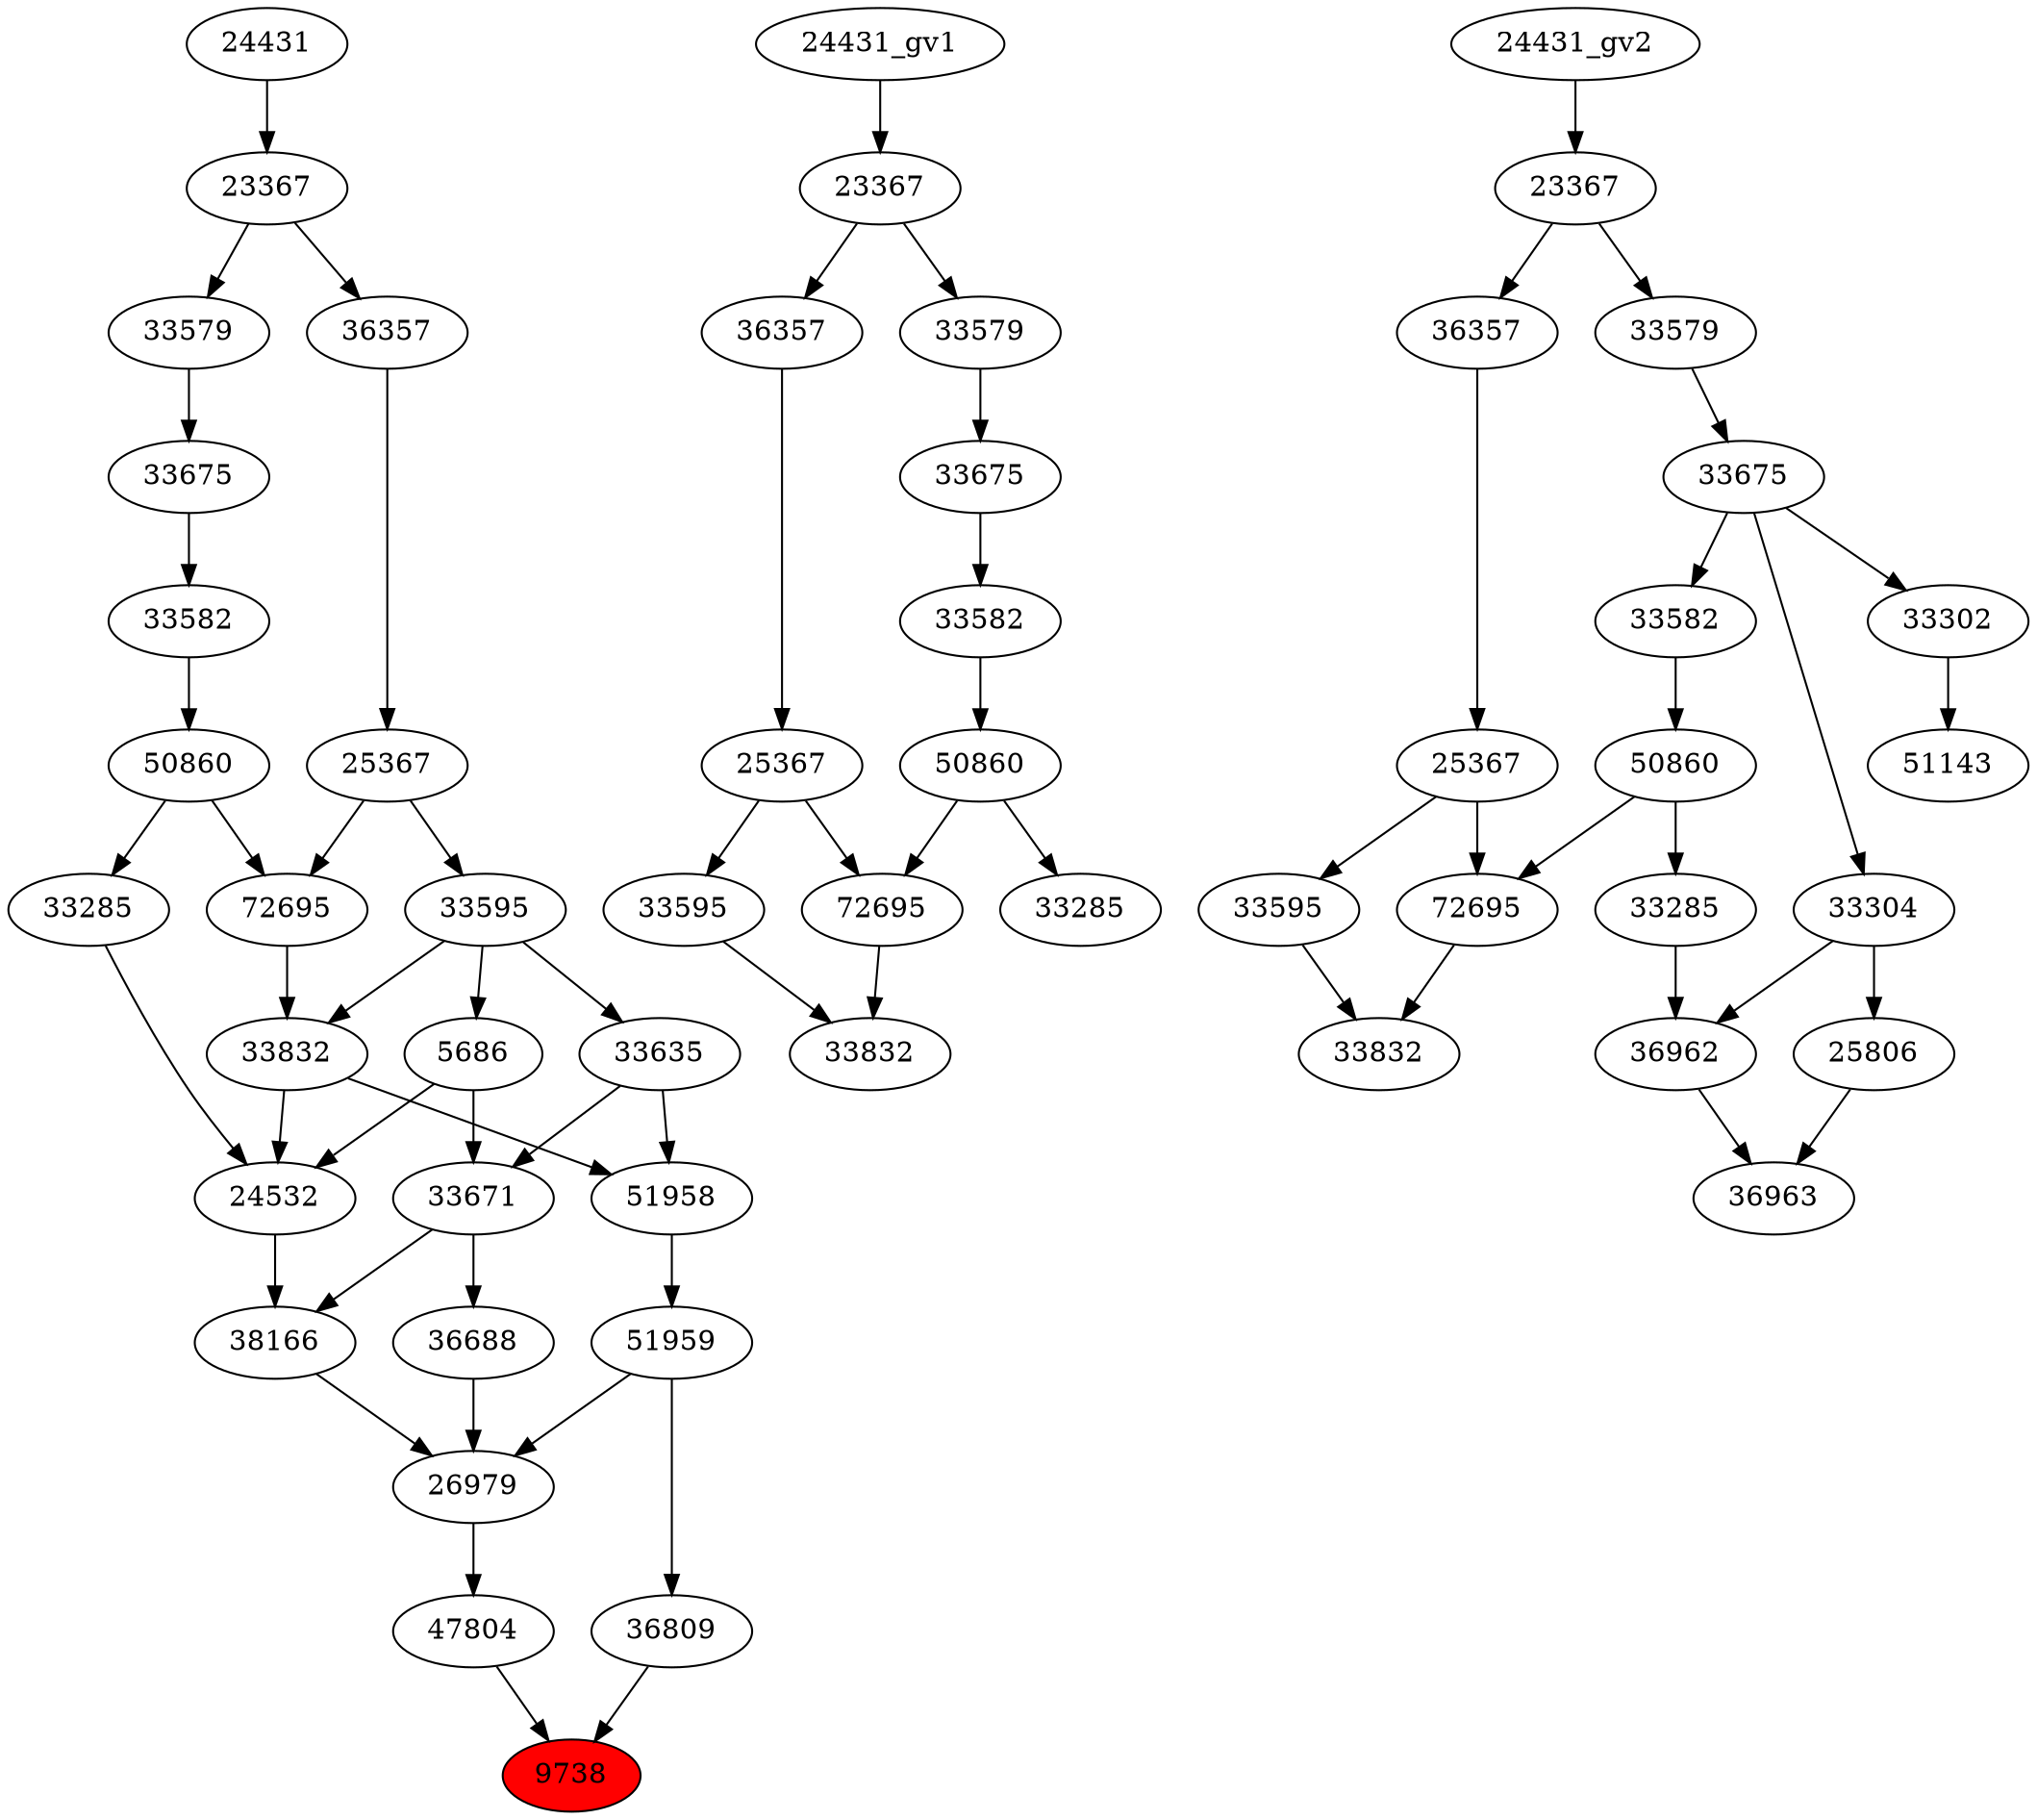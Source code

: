 strict digraph root {
	node [label="\N"];
	{
		node [fillcolor="",
			label="\N",
			style=""
		];
		9738		 [fillcolor=red,
			label=9738,
			style=filled];
		36809		 [label=36809];
		36809 -> 9738;
		47804		 [label=47804];
		47804 -> 9738;
		51959		 [label=51959];
		51959 -> 36809;
		26979		 [label=26979];
		51959 -> 26979;
		26979 -> 47804;
		51958		 [label=51958];
		51958 -> 51959;
		36688		 [label=36688];
		36688 -> 26979;
		38166		 [label=38166];
		38166 -> 26979;
		33832		 [label=33832];
		33832 -> 51958;
		24532		 [label=24532];
		33832 -> 24532;
		33635		 [label=33635];
		33635 -> 51958;
		33671		 [label=33671];
		33635 -> 33671;
		33671 -> 36688;
		33671 -> 38166;
		24532 -> 38166;
		72695		 [label=72695];
		72695 -> 33832;
		33595		 [label=33595];
		33595 -> 33832;
		33595 -> 33635;
		5686		 [label=5686];
		33595 -> 5686;
		5686 -> 33671;
		5686 -> 24532;
		33285		 [label=33285];
		33285 -> 24532;
		50860		 [label=50860];
		50860 -> 72695;
		50860 -> 33285;
		25367		 [label=25367];
		25367 -> 72695;
		25367 -> 33595;
		33582		 [label=33582];
		33582 -> 50860;
		36357		 [label=36357];
		36357 -> 25367;
		33675		 [label=33675];
		33675 -> 33582;
		23367		 [label=23367];
		23367 -> 36357;
		33579		 [label=33579];
		23367 -> 33579;
		33579 -> 33675;
		24431		 [label=24431];
		24431 -> 23367;
	}
	{
		node [label="\N"];
		"33832_gv1"		 [label=33832];
		"72695_gv1"		 [label=72695];
		"72695_gv1" -> "33832_gv1";
		"33595_gv1"		 [label=33595];
		"33595_gv1" -> "33832_gv1";
		"50860_gv1"		 [label=50860];
		"50860_gv1" -> "72695_gv1";
		"33285_gv1"		 [label=33285];
		"50860_gv1" -> "33285_gv1";
		"25367_gv1"		 [label=25367];
		"25367_gv1" -> "72695_gv1";
		"25367_gv1" -> "33595_gv1";
		"33582_gv1"		 [label=33582];
		"33582_gv1" -> "50860_gv1";
		"36357_gv1"		 [label=36357];
		"36357_gv1" -> "25367_gv1";
		"33675_gv1"		 [label=33675];
		"33675_gv1" -> "33582_gv1";
		"23367_gv1"		 [label=23367];
		"23367_gv1" -> "36357_gv1";
		"33579_gv1"		 [label=33579];
		"23367_gv1" -> "33579_gv1";
		"33579_gv1" -> "33675_gv1";
		"24431_gv1" -> "23367_gv1";
	}
	{
		node [label="\N"];
		36963		 [label=36963];
		36962		 [label=36962];
		36962 -> 36963;
		25806		 [label=25806];
		25806 -> 36963;
		"33285_gv2"		 [label=33285];
		"33285_gv2" -> 36962;
		"50860_gv2"		 [label=50860];
		"50860_gv2" -> "33285_gv2";
		"72695_gv2"		 [label=72695];
		"50860_gv2" -> "72695_gv2";
		"33832_gv2"		 [label=33832];
		"72695_gv2" -> "33832_gv2";
		"33595_gv2"		 [label=33595];
		"33595_gv2" -> "33832_gv2";
		51143		 [label=51143];
		33302		 [label=33302];
		33302 -> 51143;
		33304		 [label=33304];
		33304 -> 36962;
		33304 -> 25806;
		"33582_gv2"		 [label=33582];
		"33582_gv2" -> "50860_gv2";
		"25367_gv2"		 [label=25367];
		"25367_gv2" -> "72695_gv2";
		"25367_gv2" -> "33595_gv2";
		"33675_gv2"		 [label=33675];
		"33675_gv2" -> 33302;
		"33675_gv2" -> 33304;
		"33675_gv2" -> "33582_gv2";
		"36357_gv2"		 [label=36357];
		"36357_gv2" -> "25367_gv2";
		"33579_gv2"		 [label=33579];
		"33579_gv2" -> "33675_gv2";
		"23367_gv2"		 [label=23367];
		"23367_gv2" -> "36357_gv2";
		"23367_gv2" -> "33579_gv2";
		"24431_gv2" -> "23367_gv2";
	}
}
